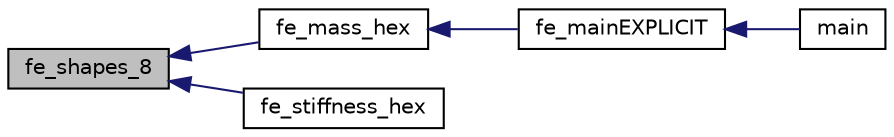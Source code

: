 digraph "fe_shapes_8"
{
  edge [fontname="Helvetica",fontsize="10",labelfontname="Helvetica",labelfontsize="10"];
  node [fontname="Helvetica",fontsize="10",shape=record];
  rankdir="LR";
  Node1 [label="fe_shapes_8",height=0.2,width=0.4,color="black", fillcolor="grey75", style="filled", fontcolor="black"];
  Node1 -> Node2 [dir="back",color="midnightblue",fontsize="10",style="solid",fontname="Helvetica"];
  Node2 [label="fe_mass_hex",height=0.2,width=0.4,color="black", fillcolor="white", style="filled",URL="$fe__mass__hex_8cpp.html#a04906e61b8cfdc7232924a594b95eb1f"];
  Node2 -> Node3 [dir="back",color="midnightblue",fontsize="10",style="solid",fontname="Helvetica"];
  Node3 [label="fe_mainEXPLICIT",height=0.2,width=0.4,color="black", fillcolor="white", style="filled",URL="$fe__main_e_x_p_l_i_c_i_t_8cpp.html#ab2f8704631ca6c23a453d1905efbb162",tooltip="This function carries out the explicit dynamic analysis of the FEM problem. "];
  Node3 -> Node4 [dir="back",color="midnightblue",fontsize="10",style="solid",fontname="Helvetica"];
  Node4 [label="main",height=0.2,width=0.4,color="black", fillcolor="white", style="filled",URL="$main_8cpp.html#ae66f6b31b5ad750f1fe042a706a4e3d4"];
  Node1 -> Node5 [dir="back",color="midnightblue",fontsize="10",style="solid",fontname="Helvetica"];
  Node5 [label="fe_stiffness_hex",height=0.2,width=0.4,color="black", fillcolor="white", style="filled",URL="$fe__stiffness__hex_8cpp.html#a9378d4fc517465015411134456235a76"];
}
